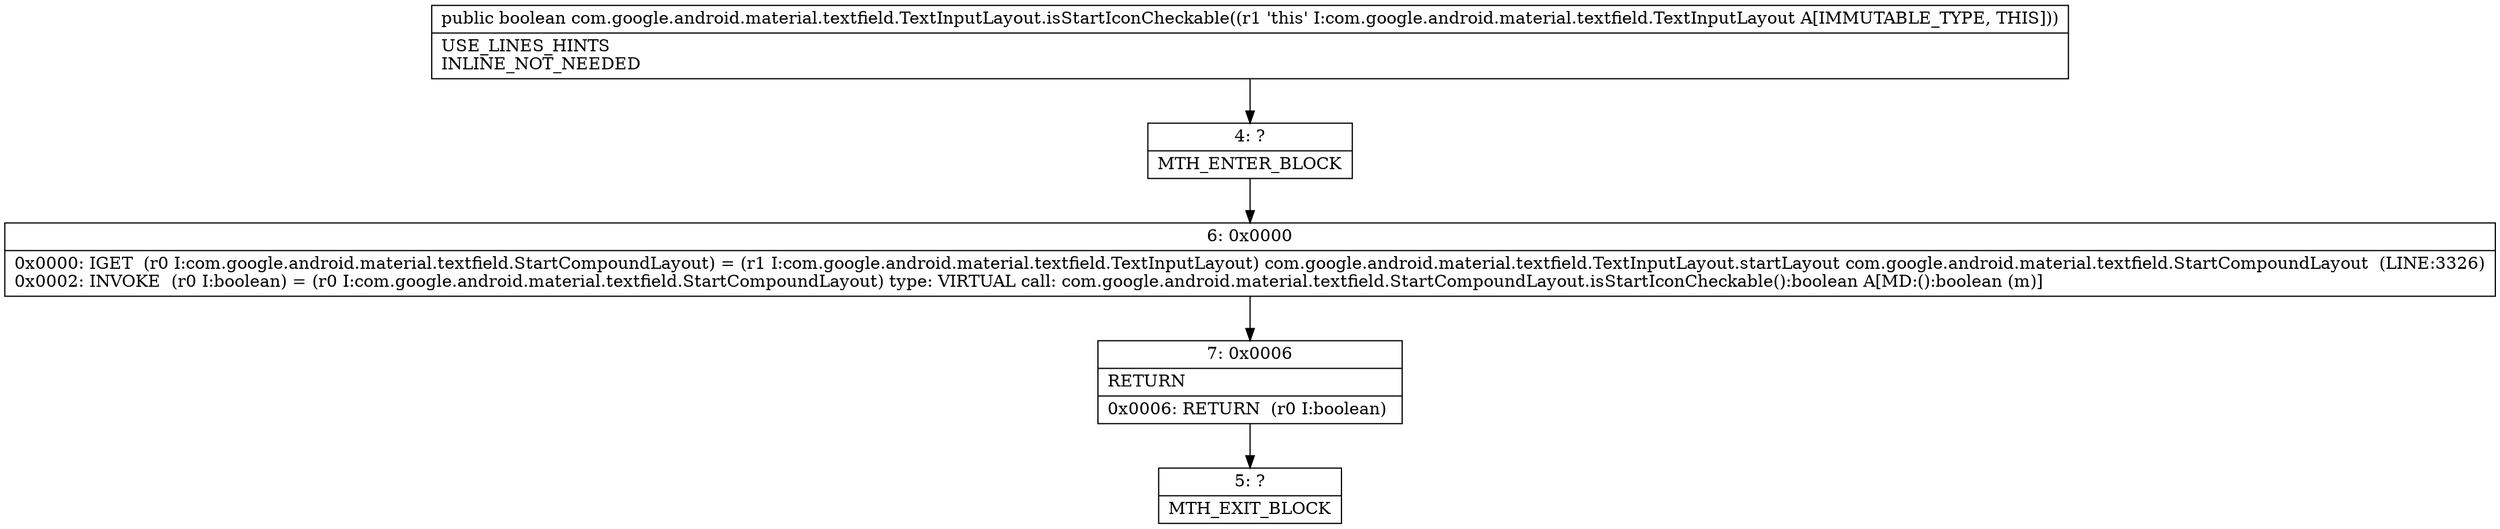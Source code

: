digraph "CFG forcom.google.android.material.textfield.TextInputLayout.isStartIconCheckable()Z" {
Node_4 [shape=record,label="{4\:\ ?|MTH_ENTER_BLOCK\l}"];
Node_6 [shape=record,label="{6\:\ 0x0000|0x0000: IGET  (r0 I:com.google.android.material.textfield.StartCompoundLayout) = (r1 I:com.google.android.material.textfield.TextInputLayout) com.google.android.material.textfield.TextInputLayout.startLayout com.google.android.material.textfield.StartCompoundLayout  (LINE:3326)\l0x0002: INVOKE  (r0 I:boolean) = (r0 I:com.google.android.material.textfield.StartCompoundLayout) type: VIRTUAL call: com.google.android.material.textfield.StartCompoundLayout.isStartIconCheckable():boolean A[MD:():boolean (m)]\l}"];
Node_7 [shape=record,label="{7\:\ 0x0006|RETURN\l|0x0006: RETURN  (r0 I:boolean) \l}"];
Node_5 [shape=record,label="{5\:\ ?|MTH_EXIT_BLOCK\l}"];
MethodNode[shape=record,label="{public boolean com.google.android.material.textfield.TextInputLayout.isStartIconCheckable((r1 'this' I:com.google.android.material.textfield.TextInputLayout A[IMMUTABLE_TYPE, THIS]))  | USE_LINES_HINTS\lINLINE_NOT_NEEDED\l}"];
MethodNode -> Node_4;Node_4 -> Node_6;
Node_6 -> Node_7;
Node_7 -> Node_5;
}

